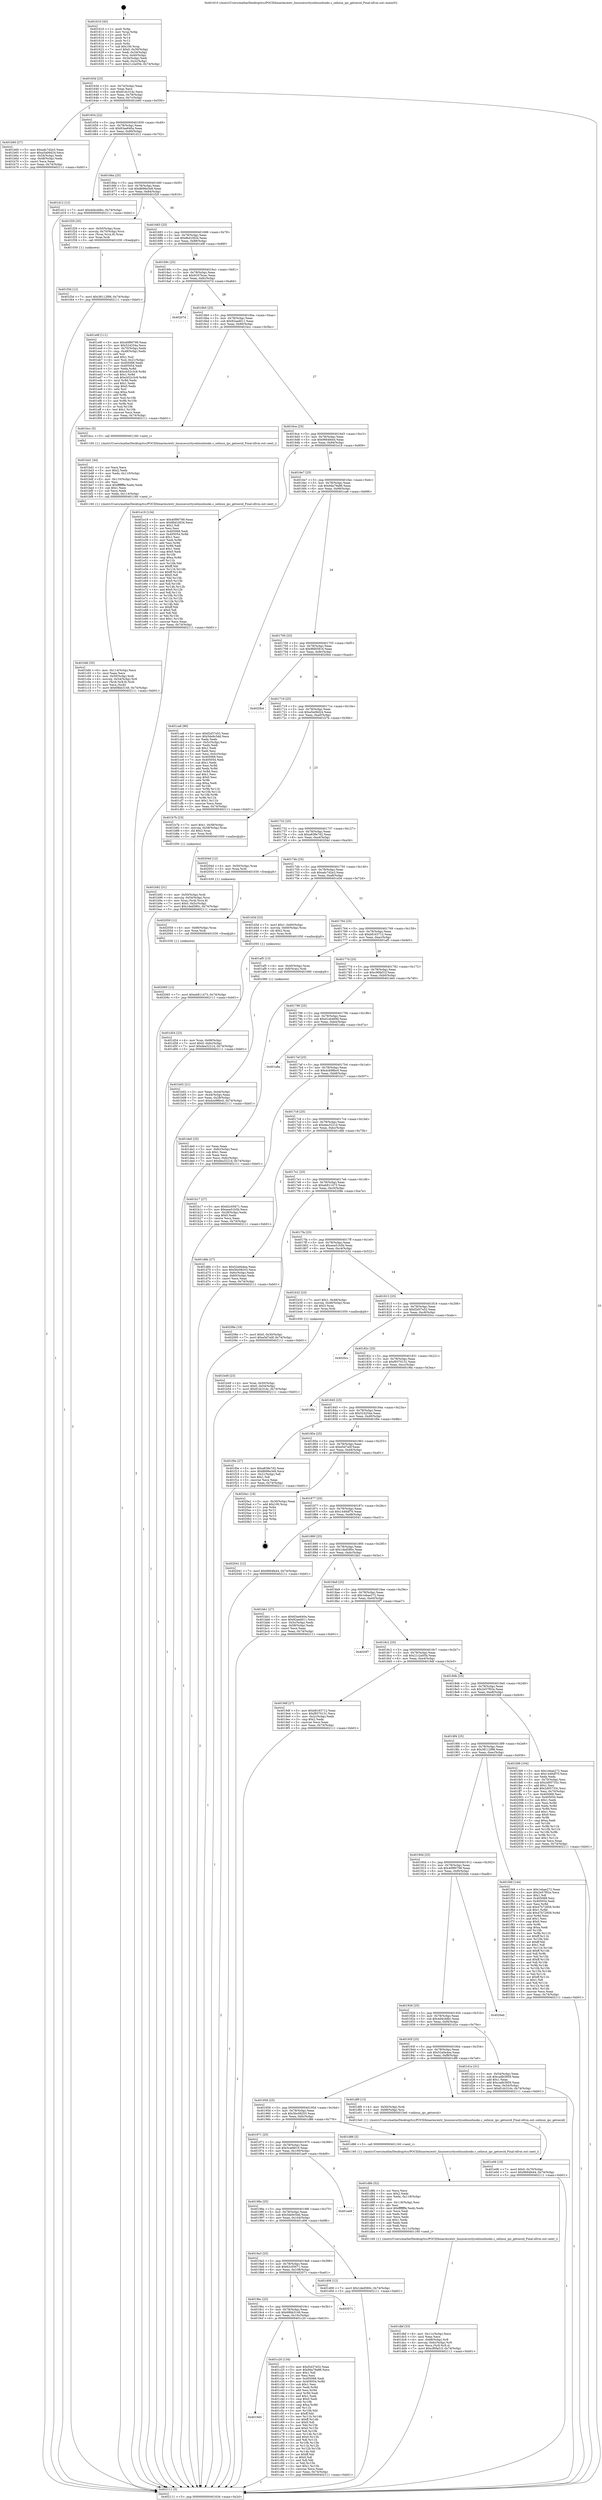 digraph "0x401610" {
  label = "0x401610 (/mnt/c/Users/mathe/Desktop/tcc/POCII/binaries/extr_linuxsecurityselinuxhooks.c_selinux_ipc_getsecid_Final-ollvm.out::main(0))"
  labelloc = "t"
  node[shape=record]

  Entry [label="",width=0.3,height=0.3,shape=circle,fillcolor=black,style=filled]
  "0x40163d" [label="{
     0x40163d [23]\l
     | [instrs]\l
     &nbsp;&nbsp;0x40163d \<+3\>: mov -0x74(%rbp),%eax\l
     &nbsp;&nbsp;0x401640 \<+2\>: mov %eax,%ecx\l
     &nbsp;&nbsp;0x401642 \<+6\>: sub $0x81dc31dc,%ecx\l
     &nbsp;&nbsp;0x401648 \<+3\>: mov %eax,-0x78(%rbp)\l
     &nbsp;&nbsp;0x40164b \<+3\>: mov %ecx,-0x7c(%rbp)\l
     &nbsp;&nbsp;0x40164e \<+6\>: je 0000000000401b60 \<main+0x550\>\l
  }"]
  "0x401b60" [label="{
     0x401b60 [27]\l
     | [instrs]\l
     &nbsp;&nbsp;0x401b60 \<+5\>: mov $0xadc7d2e3,%eax\l
     &nbsp;&nbsp;0x401b65 \<+5\>: mov $0xa5a06d24,%ecx\l
     &nbsp;&nbsp;0x401b6a \<+3\>: mov -0x54(%rbp),%edx\l
     &nbsp;&nbsp;0x401b6d \<+3\>: cmp -0x48(%rbp),%edx\l
     &nbsp;&nbsp;0x401b70 \<+3\>: cmovl %ecx,%eax\l
     &nbsp;&nbsp;0x401b73 \<+3\>: mov %eax,-0x74(%rbp)\l
     &nbsp;&nbsp;0x401b76 \<+5\>: jmp 0000000000402111 \<main+0xb01\>\l
  }"]
  "0x401654" [label="{
     0x401654 [22]\l
     | [instrs]\l
     &nbsp;&nbsp;0x401654 \<+5\>: jmp 0000000000401659 \<main+0x49\>\l
     &nbsp;&nbsp;0x401659 \<+3\>: mov -0x78(%rbp),%eax\l
     &nbsp;&nbsp;0x40165c \<+5\>: sub $0x83ae640a,%eax\l
     &nbsp;&nbsp;0x401661 \<+3\>: mov %eax,-0x80(%rbp)\l
     &nbsp;&nbsp;0x401664 \<+6\>: je 0000000000401d12 \<main+0x702\>\l
  }"]
  Exit [label="",width=0.3,height=0.3,shape=circle,fillcolor=black,style=filled,peripheries=2]
  "0x401d12" [label="{
     0x401d12 [12]\l
     | [instrs]\l
     &nbsp;&nbsp;0x401d12 \<+7\>: movl $0x4d4cddbc,-0x74(%rbp)\l
     &nbsp;&nbsp;0x401d19 \<+5\>: jmp 0000000000402111 \<main+0xb01\>\l
  }"]
  "0x40166a" [label="{
     0x40166a [25]\l
     | [instrs]\l
     &nbsp;&nbsp;0x40166a \<+5\>: jmp 000000000040166f \<main+0x5f\>\l
     &nbsp;&nbsp;0x40166f \<+3\>: mov -0x78(%rbp),%eax\l
     &nbsp;&nbsp;0x401672 \<+5\>: sub $0x8696e3e9,%eax\l
     &nbsp;&nbsp;0x401677 \<+6\>: mov %eax,-0x84(%rbp)\l
     &nbsp;&nbsp;0x40167d \<+6\>: je 0000000000401f29 \<main+0x919\>\l
  }"]
  "0x402065" [label="{
     0x402065 [12]\l
     | [instrs]\l
     &nbsp;&nbsp;0x402065 \<+7\>: movl $0xeb811473,-0x74(%rbp)\l
     &nbsp;&nbsp;0x40206c \<+5\>: jmp 0000000000402111 \<main+0xb01\>\l
  }"]
  "0x401f29" [label="{
     0x401f29 [20]\l
     | [instrs]\l
     &nbsp;&nbsp;0x401f29 \<+4\>: mov -0x50(%rbp),%rax\l
     &nbsp;&nbsp;0x401f2d \<+4\>: movslq -0x70(%rbp),%rcx\l
     &nbsp;&nbsp;0x401f31 \<+4\>: mov (%rax,%rcx,8),%rax\l
     &nbsp;&nbsp;0x401f35 \<+3\>: mov %rax,%rdi\l
     &nbsp;&nbsp;0x401f38 \<+5\>: call 0000000000401030 \<free@plt\>\l
     | [calls]\l
     &nbsp;&nbsp;0x401030 \{1\} (unknown)\l
  }"]
  "0x401683" [label="{
     0x401683 [25]\l
     | [instrs]\l
     &nbsp;&nbsp;0x401683 \<+5\>: jmp 0000000000401688 \<main+0x78\>\l
     &nbsp;&nbsp;0x401688 \<+3\>: mov -0x78(%rbp),%eax\l
     &nbsp;&nbsp;0x40168b \<+5\>: sub $0x8bd1fd34,%eax\l
     &nbsp;&nbsp;0x401690 \<+6\>: mov %eax,-0x88(%rbp)\l
     &nbsp;&nbsp;0x401696 \<+6\>: je 0000000000401e9f \<main+0x88f\>\l
  }"]
  "0x402059" [label="{
     0x402059 [12]\l
     | [instrs]\l
     &nbsp;&nbsp;0x402059 \<+4\>: mov -0x68(%rbp),%rax\l
     &nbsp;&nbsp;0x40205d \<+3\>: mov %rax,%rdi\l
     &nbsp;&nbsp;0x402060 \<+5\>: call 0000000000401030 \<free@plt\>\l
     | [calls]\l
     &nbsp;&nbsp;0x401030 \{1\} (unknown)\l
  }"]
  "0x401e9f" [label="{
     0x401e9f [111]\l
     | [instrs]\l
     &nbsp;&nbsp;0x401e9f \<+5\>: mov $0x40f90799,%eax\l
     &nbsp;&nbsp;0x401ea4 \<+5\>: mov $0x524254a,%ecx\l
     &nbsp;&nbsp;0x401ea9 \<+3\>: mov -0x70(%rbp),%edx\l
     &nbsp;&nbsp;0x401eac \<+3\>: cmp -0x48(%rbp),%edx\l
     &nbsp;&nbsp;0x401eaf \<+4\>: setl %sil\l
     &nbsp;&nbsp;0x401eb3 \<+4\>: and $0x1,%sil\l
     &nbsp;&nbsp;0x401eb7 \<+4\>: mov %sil,-0x21(%rbp)\l
     &nbsp;&nbsp;0x401ebb \<+7\>: mov 0x405068,%edx\l
     &nbsp;&nbsp;0x401ec2 \<+7\>: mov 0x405054,%edi\l
     &nbsp;&nbsp;0x401ec9 \<+3\>: mov %edx,%r8d\l
     &nbsp;&nbsp;0x401ecc \<+7\>: add $0xcb52c3c8,%r8d\l
     &nbsp;&nbsp;0x401ed3 \<+4\>: sub $0x1,%r8d\l
     &nbsp;&nbsp;0x401ed7 \<+7\>: sub $0xcb52c3c8,%r8d\l
     &nbsp;&nbsp;0x401ede \<+4\>: imul %r8d,%edx\l
     &nbsp;&nbsp;0x401ee2 \<+3\>: and $0x1,%edx\l
     &nbsp;&nbsp;0x401ee5 \<+3\>: cmp $0x0,%edx\l
     &nbsp;&nbsp;0x401ee8 \<+4\>: sete %sil\l
     &nbsp;&nbsp;0x401eec \<+3\>: cmp $0xa,%edi\l
     &nbsp;&nbsp;0x401eef \<+4\>: setl %r9b\l
     &nbsp;&nbsp;0x401ef3 \<+3\>: mov %sil,%r10b\l
     &nbsp;&nbsp;0x401ef6 \<+3\>: and %r9b,%r10b\l
     &nbsp;&nbsp;0x401ef9 \<+3\>: xor %r9b,%sil\l
     &nbsp;&nbsp;0x401efc \<+3\>: or %sil,%r10b\l
     &nbsp;&nbsp;0x401eff \<+4\>: test $0x1,%r10b\l
     &nbsp;&nbsp;0x401f03 \<+3\>: cmovne %ecx,%eax\l
     &nbsp;&nbsp;0x401f06 \<+3\>: mov %eax,-0x74(%rbp)\l
     &nbsp;&nbsp;0x401f09 \<+5\>: jmp 0000000000402111 \<main+0xb01\>\l
  }"]
  "0x40169c" [label="{
     0x40169c [25]\l
     | [instrs]\l
     &nbsp;&nbsp;0x40169c \<+5\>: jmp 00000000004016a1 \<main+0x91\>\l
     &nbsp;&nbsp;0x4016a1 \<+3\>: mov -0x78(%rbp),%eax\l
     &nbsp;&nbsp;0x4016a4 \<+5\>: sub $0x9167bcac,%eax\l
     &nbsp;&nbsp;0x4016a9 \<+6\>: mov %eax,-0x8c(%rbp)\l
     &nbsp;&nbsp;0x4016af \<+6\>: je 000000000040207d \<main+0xa6d\>\l
  }"]
  "0x401f3d" [label="{
     0x401f3d [12]\l
     | [instrs]\l
     &nbsp;&nbsp;0x401f3d \<+7\>: movl $0x38112f98,-0x74(%rbp)\l
     &nbsp;&nbsp;0x401f44 \<+5\>: jmp 0000000000402111 \<main+0xb01\>\l
  }"]
  "0x40207d" [label="{
     0x40207d\l
  }", style=dashed]
  "0x4016b5" [label="{
     0x4016b5 [25]\l
     | [instrs]\l
     &nbsp;&nbsp;0x4016b5 \<+5\>: jmp 00000000004016ba \<main+0xaa\>\l
     &nbsp;&nbsp;0x4016ba \<+3\>: mov -0x78(%rbp),%eax\l
     &nbsp;&nbsp;0x4016bd \<+5\>: sub $0x92aed011,%eax\l
     &nbsp;&nbsp;0x4016c2 \<+6\>: mov %eax,-0x90(%rbp)\l
     &nbsp;&nbsp;0x4016c8 \<+6\>: je 0000000000401bcc \<main+0x5bc\>\l
  }"]
  "0x401e06" [label="{
     0x401e06 [19]\l
     | [instrs]\l
     &nbsp;&nbsp;0x401e06 \<+7\>: movl $0x0,-0x70(%rbp)\l
     &nbsp;&nbsp;0x401e0d \<+7\>: movl $0x9664fe44,-0x74(%rbp)\l
     &nbsp;&nbsp;0x401e14 \<+5\>: jmp 0000000000402111 \<main+0xb01\>\l
  }"]
  "0x401bcc" [label="{
     0x401bcc [5]\l
     | [instrs]\l
     &nbsp;&nbsp;0x401bcc \<+5\>: call 0000000000401160 \<next_i\>\l
     | [calls]\l
     &nbsp;&nbsp;0x401160 \{1\} (/mnt/c/Users/mathe/Desktop/tcc/POCII/binaries/extr_linuxsecurityselinuxhooks.c_selinux_ipc_getsecid_Final-ollvm.out::next_i)\l
  }"]
  "0x4016ce" [label="{
     0x4016ce [25]\l
     | [instrs]\l
     &nbsp;&nbsp;0x4016ce \<+5\>: jmp 00000000004016d3 \<main+0xc3\>\l
     &nbsp;&nbsp;0x4016d3 \<+3\>: mov -0x78(%rbp),%eax\l
     &nbsp;&nbsp;0x4016d6 \<+5\>: sub $0x9664fe44,%eax\l
     &nbsp;&nbsp;0x4016db \<+6\>: mov %eax,-0x94(%rbp)\l
     &nbsp;&nbsp;0x4016e1 \<+6\>: je 0000000000401e19 \<main+0x809\>\l
  }"]
  "0x401dbf" [label="{
     0x401dbf [33]\l
     | [instrs]\l
     &nbsp;&nbsp;0x401dbf \<+6\>: mov -0x11c(%rbp),%ecx\l
     &nbsp;&nbsp;0x401dc5 \<+3\>: imul %eax,%ecx\l
     &nbsp;&nbsp;0x401dc8 \<+4\>: mov -0x68(%rbp),%r8\l
     &nbsp;&nbsp;0x401dcc \<+4\>: movslq -0x6c(%rbp),%r9\l
     &nbsp;&nbsp;0x401dd0 \<+4\>: mov %ecx,(%r8,%r9,4)\l
     &nbsp;&nbsp;0x401dd4 \<+7\>: movl $0xc90fa51f,-0x74(%rbp)\l
     &nbsp;&nbsp;0x401ddb \<+5\>: jmp 0000000000402111 \<main+0xb01\>\l
  }"]
  "0x401e19" [label="{
     0x401e19 [134]\l
     | [instrs]\l
     &nbsp;&nbsp;0x401e19 \<+5\>: mov $0x40f90799,%eax\l
     &nbsp;&nbsp;0x401e1e \<+5\>: mov $0x8bd1fd34,%ecx\l
     &nbsp;&nbsp;0x401e23 \<+2\>: mov $0x1,%dl\l
     &nbsp;&nbsp;0x401e25 \<+2\>: xor %esi,%esi\l
     &nbsp;&nbsp;0x401e27 \<+7\>: mov 0x405068,%edi\l
     &nbsp;&nbsp;0x401e2e \<+8\>: mov 0x405054,%r8d\l
     &nbsp;&nbsp;0x401e36 \<+3\>: sub $0x1,%esi\l
     &nbsp;&nbsp;0x401e39 \<+3\>: mov %edi,%r9d\l
     &nbsp;&nbsp;0x401e3c \<+3\>: add %esi,%r9d\l
     &nbsp;&nbsp;0x401e3f \<+4\>: imul %r9d,%edi\l
     &nbsp;&nbsp;0x401e43 \<+3\>: and $0x1,%edi\l
     &nbsp;&nbsp;0x401e46 \<+3\>: cmp $0x0,%edi\l
     &nbsp;&nbsp;0x401e49 \<+4\>: sete %r10b\l
     &nbsp;&nbsp;0x401e4d \<+4\>: cmp $0xa,%r8d\l
     &nbsp;&nbsp;0x401e51 \<+4\>: setl %r11b\l
     &nbsp;&nbsp;0x401e55 \<+3\>: mov %r10b,%bl\l
     &nbsp;&nbsp;0x401e58 \<+3\>: xor $0xff,%bl\l
     &nbsp;&nbsp;0x401e5b \<+3\>: mov %r11b,%r14b\l
     &nbsp;&nbsp;0x401e5e \<+4\>: xor $0xff,%r14b\l
     &nbsp;&nbsp;0x401e62 \<+3\>: xor $0x0,%dl\l
     &nbsp;&nbsp;0x401e65 \<+3\>: mov %bl,%r15b\l
     &nbsp;&nbsp;0x401e68 \<+4\>: and $0x0,%r15b\l
     &nbsp;&nbsp;0x401e6c \<+3\>: and %dl,%r10b\l
     &nbsp;&nbsp;0x401e6f \<+3\>: mov %r14b,%r12b\l
     &nbsp;&nbsp;0x401e72 \<+4\>: and $0x0,%r12b\l
     &nbsp;&nbsp;0x401e76 \<+3\>: and %dl,%r11b\l
     &nbsp;&nbsp;0x401e79 \<+3\>: or %r10b,%r15b\l
     &nbsp;&nbsp;0x401e7c \<+3\>: or %r11b,%r12b\l
     &nbsp;&nbsp;0x401e7f \<+3\>: xor %r12b,%r15b\l
     &nbsp;&nbsp;0x401e82 \<+3\>: or %r14b,%bl\l
     &nbsp;&nbsp;0x401e85 \<+3\>: xor $0xff,%bl\l
     &nbsp;&nbsp;0x401e88 \<+3\>: or $0x0,%dl\l
     &nbsp;&nbsp;0x401e8b \<+2\>: and %dl,%bl\l
     &nbsp;&nbsp;0x401e8d \<+3\>: or %bl,%r15b\l
     &nbsp;&nbsp;0x401e90 \<+4\>: test $0x1,%r15b\l
     &nbsp;&nbsp;0x401e94 \<+3\>: cmovne %ecx,%eax\l
     &nbsp;&nbsp;0x401e97 \<+3\>: mov %eax,-0x74(%rbp)\l
     &nbsp;&nbsp;0x401e9a \<+5\>: jmp 0000000000402111 \<main+0xb01\>\l
  }"]
  "0x4016e7" [label="{
     0x4016e7 [25]\l
     | [instrs]\l
     &nbsp;&nbsp;0x4016e7 \<+5\>: jmp 00000000004016ec \<main+0xdc\>\l
     &nbsp;&nbsp;0x4016ec \<+3\>: mov -0x78(%rbp),%eax\l
     &nbsp;&nbsp;0x4016ef \<+5\>: sub $0x9da79a86,%eax\l
     &nbsp;&nbsp;0x4016f4 \<+6\>: mov %eax,-0x98(%rbp)\l
     &nbsp;&nbsp;0x4016fa \<+6\>: je 0000000000401ca6 \<main+0x696\>\l
  }"]
  "0x401d8b" [label="{
     0x401d8b [52]\l
     | [instrs]\l
     &nbsp;&nbsp;0x401d8b \<+2\>: xor %ecx,%ecx\l
     &nbsp;&nbsp;0x401d8d \<+5\>: mov $0x2,%edx\l
     &nbsp;&nbsp;0x401d92 \<+6\>: mov %edx,-0x118(%rbp)\l
     &nbsp;&nbsp;0x401d98 \<+1\>: cltd\l
     &nbsp;&nbsp;0x401d99 \<+6\>: mov -0x118(%rbp),%esi\l
     &nbsp;&nbsp;0x401d9f \<+2\>: idiv %esi\l
     &nbsp;&nbsp;0x401da1 \<+6\>: imul $0xfffffffe,%edx,%edx\l
     &nbsp;&nbsp;0x401da7 \<+2\>: mov %ecx,%edi\l
     &nbsp;&nbsp;0x401da9 \<+2\>: sub %edx,%edi\l
     &nbsp;&nbsp;0x401dab \<+2\>: mov %ecx,%edx\l
     &nbsp;&nbsp;0x401dad \<+3\>: sub $0x1,%edx\l
     &nbsp;&nbsp;0x401db0 \<+2\>: add %edx,%edi\l
     &nbsp;&nbsp;0x401db2 \<+2\>: sub %edi,%ecx\l
     &nbsp;&nbsp;0x401db4 \<+6\>: mov %ecx,-0x11c(%rbp)\l
     &nbsp;&nbsp;0x401dba \<+5\>: call 0000000000401160 \<next_i\>\l
     | [calls]\l
     &nbsp;&nbsp;0x401160 \{1\} (/mnt/c/Users/mathe/Desktop/tcc/POCII/binaries/extr_linuxsecurityselinuxhooks.c_selinux_ipc_getsecid_Final-ollvm.out::next_i)\l
  }"]
  "0x401ca6" [label="{
     0x401ca6 [96]\l
     | [instrs]\l
     &nbsp;&nbsp;0x401ca6 \<+5\>: mov $0xf2d37e52,%eax\l
     &nbsp;&nbsp;0x401cab \<+5\>: mov $0x5de9c5dd,%ecx\l
     &nbsp;&nbsp;0x401cb0 \<+2\>: xor %edx,%edx\l
     &nbsp;&nbsp;0x401cb2 \<+3\>: mov -0x5c(%rbp),%esi\l
     &nbsp;&nbsp;0x401cb5 \<+2\>: mov %edx,%edi\l
     &nbsp;&nbsp;0x401cb7 \<+3\>: sub $0x1,%edi\l
     &nbsp;&nbsp;0x401cba \<+2\>: sub %edi,%esi\l
     &nbsp;&nbsp;0x401cbc \<+3\>: mov %esi,-0x5c(%rbp)\l
     &nbsp;&nbsp;0x401cbf \<+7\>: mov 0x405068,%esi\l
     &nbsp;&nbsp;0x401cc6 \<+7\>: mov 0x405054,%edi\l
     &nbsp;&nbsp;0x401ccd \<+3\>: sub $0x1,%edx\l
     &nbsp;&nbsp;0x401cd0 \<+3\>: mov %esi,%r8d\l
     &nbsp;&nbsp;0x401cd3 \<+3\>: add %edx,%r8d\l
     &nbsp;&nbsp;0x401cd6 \<+4\>: imul %r8d,%esi\l
     &nbsp;&nbsp;0x401cda \<+3\>: and $0x1,%esi\l
     &nbsp;&nbsp;0x401cdd \<+3\>: cmp $0x0,%esi\l
     &nbsp;&nbsp;0x401ce0 \<+4\>: sete %r9b\l
     &nbsp;&nbsp;0x401ce4 \<+3\>: cmp $0xa,%edi\l
     &nbsp;&nbsp;0x401ce7 \<+4\>: setl %r10b\l
     &nbsp;&nbsp;0x401ceb \<+3\>: mov %r9b,%r11b\l
     &nbsp;&nbsp;0x401cee \<+3\>: and %r10b,%r11b\l
     &nbsp;&nbsp;0x401cf1 \<+3\>: xor %r10b,%r9b\l
     &nbsp;&nbsp;0x401cf4 \<+3\>: or %r9b,%r11b\l
     &nbsp;&nbsp;0x401cf7 \<+4\>: test $0x1,%r11b\l
     &nbsp;&nbsp;0x401cfb \<+3\>: cmovne %ecx,%eax\l
     &nbsp;&nbsp;0x401cfe \<+3\>: mov %eax,-0x74(%rbp)\l
     &nbsp;&nbsp;0x401d01 \<+5\>: jmp 0000000000402111 \<main+0xb01\>\l
  }"]
  "0x401700" [label="{
     0x401700 [25]\l
     | [instrs]\l
     &nbsp;&nbsp;0x401700 \<+5\>: jmp 0000000000401705 \<main+0xf5\>\l
     &nbsp;&nbsp;0x401705 \<+3\>: mov -0x78(%rbp),%eax\l
     &nbsp;&nbsp;0x401708 \<+5\>: sub $0x9fd05816,%eax\l
     &nbsp;&nbsp;0x40170d \<+6\>: mov %eax,-0x9c(%rbp)\l
     &nbsp;&nbsp;0x401713 \<+6\>: je 00000000004020b4 \<main+0xaa4\>\l
  }"]
  "0x401d54" [label="{
     0x401d54 [23]\l
     | [instrs]\l
     &nbsp;&nbsp;0x401d54 \<+4\>: mov %rax,-0x68(%rbp)\l
     &nbsp;&nbsp;0x401d58 \<+7\>: movl $0x0,-0x6c(%rbp)\l
     &nbsp;&nbsp;0x401d5f \<+7\>: movl $0xdea3221d,-0x74(%rbp)\l
     &nbsp;&nbsp;0x401d66 \<+5\>: jmp 0000000000402111 \<main+0xb01\>\l
  }"]
  "0x4020b4" [label="{
     0x4020b4\l
  }", style=dashed]
  "0x401719" [label="{
     0x401719 [25]\l
     | [instrs]\l
     &nbsp;&nbsp;0x401719 \<+5\>: jmp 000000000040171e \<main+0x10e\>\l
     &nbsp;&nbsp;0x40171e \<+3\>: mov -0x78(%rbp),%eax\l
     &nbsp;&nbsp;0x401721 \<+5\>: sub $0xa5a06d24,%eax\l
     &nbsp;&nbsp;0x401726 \<+6\>: mov %eax,-0xa0(%rbp)\l
     &nbsp;&nbsp;0x40172c \<+6\>: je 0000000000401b7b \<main+0x56b\>\l
  }"]
  "0x4019d5" [label="{
     0x4019d5\l
  }", style=dashed]
  "0x401b7b" [label="{
     0x401b7b [23]\l
     | [instrs]\l
     &nbsp;&nbsp;0x401b7b \<+7\>: movl $0x1,-0x58(%rbp)\l
     &nbsp;&nbsp;0x401b82 \<+4\>: movslq -0x58(%rbp),%rax\l
     &nbsp;&nbsp;0x401b86 \<+4\>: shl $0x2,%rax\l
     &nbsp;&nbsp;0x401b8a \<+3\>: mov %rax,%rdi\l
     &nbsp;&nbsp;0x401b8d \<+5\>: call 0000000000401050 \<malloc@plt\>\l
     | [calls]\l
     &nbsp;&nbsp;0x401050 \{1\} (unknown)\l
  }"]
  "0x401732" [label="{
     0x401732 [25]\l
     | [instrs]\l
     &nbsp;&nbsp;0x401732 \<+5\>: jmp 0000000000401737 \<main+0x127\>\l
     &nbsp;&nbsp;0x401737 \<+3\>: mov -0x78(%rbp),%eax\l
     &nbsp;&nbsp;0x40173a \<+5\>: sub $0xa838e7d2,%eax\l
     &nbsp;&nbsp;0x40173f \<+6\>: mov %eax,-0xa4(%rbp)\l
     &nbsp;&nbsp;0x401745 \<+6\>: je 000000000040204d \<main+0xa3d\>\l
  }"]
  "0x401c20" [label="{
     0x401c20 [134]\l
     | [instrs]\l
     &nbsp;&nbsp;0x401c20 \<+5\>: mov $0xf2d37e52,%eax\l
     &nbsp;&nbsp;0x401c25 \<+5\>: mov $0x9da79a86,%ecx\l
     &nbsp;&nbsp;0x401c2a \<+2\>: mov $0x1,%dl\l
     &nbsp;&nbsp;0x401c2c \<+2\>: xor %esi,%esi\l
     &nbsp;&nbsp;0x401c2e \<+7\>: mov 0x405068,%edi\l
     &nbsp;&nbsp;0x401c35 \<+8\>: mov 0x405054,%r8d\l
     &nbsp;&nbsp;0x401c3d \<+3\>: sub $0x1,%esi\l
     &nbsp;&nbsp;0x401c40 \<+3\>: mov %edi,%r9d\l
     &nbsp;&nbsp;0x401c43 \<+3\>: add %esi,%r9d\l
     &nbsp;&nbsp;0x401c46 \<+4\>: imul %r9d,%edi\l
     &nbsp;&nbsp;0x401c4a \<+3\>: and $0x1,%edi\l
     &nbsp;&nbsp;0x401c4d \<+3\>: cmp $0x0,%edi\l
     &nbsp;&nbsp;0x401c50 \<+4\>: sete %r10b\l
     &nbsp;&nbsp;0x401c54 \<+4\>: cmp $0xa,%r8d\l
     &nbsp;&nbsp;0x401c58 \<+4\>: setl %r11b\l
     &nbsp;&nbsp;0x401c5c \<+3\>: mov %r10b,%bl\l
     &nbsp;&nbsp;0x401c5f \<+3\>: xor $0xff,%bl\l
     &nbsp;&nbsp;0x401c62 \<+3\>: mov %r11b,%r14b\l
     &nbsp;&nbsp;0x401c65 \<+4\>: xor $0xff,%r14b\l
     &nbsp;&nbsp;0x401c69 \<+3\>: xor $0x0,%dl\l
     &nbsp;&nbsp;0x401c6c \<+3\>: mov %bl,%r15b\l
     &nbsp;&nbsp;0x401c6f \<+4\>: and $0x0,%r15b\l
     &nbsp;&nbsp;0x401c73 \<+3\>: and %dl,%r10b\l
     &nbsp;&nbsp;0x401c76 \<+3\>: mov %r14b,%r12b\l
     &nbsp;&nbsp;0x401c79 \<+4\>: and $0x0,%r12b\l
     &nbsp;&nbsp;0x401c7d \<+3\>: and %dl,%r11b\l
     &nbsp;&nbsp;0x401c80 \<+3\>: or %r10b,%r15b\l
     &nbsp;&nbsp;0x401c83 \<+3\>: or %r11b,%r12b\l
     &nbsp;&nbsp;0x401c86 \<+3\>: xor %r12b,%r15b\l
     &nbsp;&nbsp;0x401c89 \<+3\>: or %r14b,%bl\l
     &nbsp;&nbsp;0x401c8c \<+3\>: xor $0xff,%bl\l
     &nbsp;&nbsp;0x401c8f \<+3\>: or $0x0,%dl\l
     &nbsp;&nbsp;0x401c92 \<+2\>: and %dl,%bl\l
     &nbsp;&nbsp;0x401c94 \<+3\>: or %bl,%r15b\l
     &nbsp;&nbsp;0x401c97 \<+4\>: test $0x1,%r15b\l
     &nbsp;&nbsp;0x401c9b \<+3\>: cmovne %ecx,%eax\l
     &nbsp;&nbsp;0x401c9e \<+3\>: mov %eax,-0x74(%rbp)\l
     &nbsp;&nbsp;0x401ca1 \<+5\>: jmp 0000000000402111 \<main+0xb01\>\l
  }"]
  "0x40204d" [label="{
     0x40204d [12]\l
     | [instrs]\l
     &nbsp;&nbsp;0x40204d \<+4\>: mov -0x50(%rbp),%rax\l
     &nbsp;&nbsp;0x402051 \<+3\>: mov %rax,%rdi\l
     &nbsp;&nbsp;0x402054 \<+5\>: call 0000000000401030 \<free@plt\>\l
     | [calls]\l
     &nbsp;&nbsp;0x401030 \{1\} (unknown)\l
  }"]
  "0x40174b" [label="{
     0x40174b [25]\l
     | [instrs]\l
     &nbsp;&nbsp;0x40174b \<+5\>: jmp 0000000000401750 \<main+0x140\>\l
     &nbsp;&nbsp;0x401750 \<+3\>: mov -0x78(%rbp),%eax\l
     &nbsp;&nbsp;0x401753 \<+5\>: sub $0xadc7d2e3,%eax\l
     &nbsp;&nbsp;0x401758 \<+6\>: mov %eax,-0xa8(%rbp)\l
     &nbsp;&nbsp;0x40175e \<+6\>: je 0000000000401d3d \<main+0x72d\>\l
  }"]
  "0x4019bc" [label="{
     0x4019bc [25]\l
     | [instrs]\l
     &nbsp;&nbsp;0x4019bc \<+5\>: jmp 00000000004019c1 \<main+0x3b1\>\l
     &nbsp;&nbsp;0x4019c1 \<+3\>: mov -0x78(%rbp),%eax\l
     &nbsp;&nbsp;0x4019c4 \<+5\>: sub $0x69bb3149,%eax\l
     &nbsp;&nbsp;0x4019c9 \<+6\>: mov %eax,-0x10c(%rbp)\l
     &nbsp;&nbsp;0x4019cf \<+6\>: je 0000000000401c20 \<main+0x610\>\l
  }"]
  "0x401d3d" [label="{
     0x401d3d [23]\l
     | [instrs]\l
     &nbsp;&nbsp;0x401d3d \<+7\>: movl $0x1,-0x60(%rbp)\l
     &nbsp;&nbsp;0x401d44 \<+4\>: movslq -0x60(%rbp),%rax\l
     &nbsp;&nbsp;0x401d48 \<+4\>: shl $0x2,%rax\l
     &nbsp;&nbsp;0x401d4c \<+3\>: mov %rax,%rdi\l
     &nbsp;&nbsp;0x401d4f \<+5\>: call 0000000000401050 \<malloc@plt\>\l
     | [calls]\l
     &nbsp;&nbsp;0x401050 \{1\} (unknown)\l
  }"]
  "0x401764" [label="{
     0x401764 [25]\l
     | [instrs]\l
     &nbsp;&nbsp;0x401764 \<+5\>: jmp 0000000000401769 \<main+0x159\>\l
     &nbsp;&nbsp;0x401769 \<+3\>: mov -0x78(%rbp),%eax\l
     &nbsp;&nbsp;0x40176c \<+5\>: sub $0xb8163712,%eax\l
     &nbsp;&nbsp;0x401771 \<+6\>: mov %eax,-0xac(%rbp)\l
     &nbsp;&nbsp;0x401777 \<+6\>: je 0000000000401af5 \<main+0x4e5\>\l
  }"]
  "0x402071" [label="{
     0x402071\l
  }", style=dashed]
  "0x401af5" [label="{
     0x401af5 [13]\l
     | [instrs]\l
     &nbsp;&nbsp;0x401af5 \<+4\>: mov -0x40(%rbp),%rax\l
     &nbsp;&nbsp;0x401af9 \<+4\>: mov 0x8(%rax),%rdi\l
     &nbsp;&nbsp;0x401afd \<+5\>: call 0000000000401060 \<atoi@plt\>\l
     | [calls]\l
     &nbsp;&nbsp;0x401060 \{1\} (unknown)\l
  }"]
  "0x40177d" [label="{
     0x40177d [25]\l
     | [instrs]\l
     &nbsp;&nbsp;0x40177d \<+5\>: jmp 0000000000401782 \<main+0x172\>\l
     &nbsp;&nbsp;0x401782 \<+3\>: mov -0x78(%rbp),%eax\l
     &nbsp;&nbsp;0x401785 \<+5\>: sub $0xc90fa51f,%eax\l
     &nbsp;&nbsp;0x40178a \<+6\>: mov %eax,-0xb0(%rbp)\l
     &nbsp;&nbsp;0x401790 \<+6\>: je 0000000000401de0 \<main+0x7d0\>\l
  }"]
  "0x4019a3" [label="{
     0x4019a3 [25]\l
     | [instrs]\l
     &nbsp;&nbsp;0x4019a3 \<+5\>: jmp 00000000004019a8 \<main+0x398\>\l
     &nbsp;&nbsp;0x4019a8 \<+3\>: mov -0x78(%rbp),%eax\l
     &nbsp;&nbsp;0x4019ab \<+5\>: sub $0x62c05671,%eax\l
     &nbsp;&nbsp;0x4019b0 \<+6\>: mov %eax,-0x108(%rbp)\l
     &nbsp;&nbsp;0x4019b6 \<+6\>: je 0000000000402071 \<main+0xa61\>\l
  }"]
  "0x401de0" [label="{
     0x401de0 [25]\l
     | [instrs]\l
     &nbsp;&nbsp;0x401de0 \<+2\>: xor %eax,%eax\l
     &nbsp;&nbsp;0x401de2 \<+3\>: mov -0x6c(%rbp),%ecx\l
     &nbsp;&nbsp;0x401de5 \<+3\>: sub $0x1,%eax\l
     &nbsp;&nbsp;0x401de8 \<+2\>: sub %eax,%ecx\l
     &nbsp;&nbsp;0x401dea \<+3\>: mov %ecx,-0x6c(%rbp)\l
     &nbsp;&nbsp;0x401ded \<+7\>: movl $0xdea3221d,-0x74(%rbp)\l
     &nbsp;&nbsp;0x401df4 \<+5\>: jmp 0000000000402111 \<main+0xb01\>\l
  }"]
  "0x401796" [label="{
     0x401796 [25]\l
     | [instrs]\l
     &nbsp;&nbsp;0x401796 \<+5\>: jmp 000000000040179b \<main+0x18b\>\l
     &nbsp;&nbsp;0x40179b \<+3\>: mov -0x78(%rbp),%eax\l
     &nbsp;&nbsp;0x40179e \<+5\>: sub $0xd1eb469d,%eax\l
     &nbsp;&nbsp;0x4017a3 \<+6\>: mov %eax,-0xb4(%rbp)\l
     &nbsp;&nbsp;0x4017a9 \<+6\>: je 0000000000401a8a \<main+0x47a\>\l
  }"]
  "0x401d06" [label="{
     0x401d06 [12]\l
     | [instrs]\l
     &nbsp;&nbsp;0x401d06 \<+7\>: movl $0x1ded580c,-0x74(%rbp)\l
     &nbsp;&nbsp;0x401d0d \<+5\>: jmp 0000000000402111 \<main+0xb01\>\l
  }"]
  "0x401a8a" [label="{
     0x401a8a\l
  }", style=dashed]
  "0x4017af" [label="{
     0x4017af [25]\l
     | [instrs]\l
     &nbsp;&nbsp;0x4017af \<+5\>: jmp 00000000004017b4 \<main+0x1a4\>\l
     &nbsp;&nbsp;0x4017b4 \<+3\>: mov -0x78(%rbp),%eax\l
     &nbsp;&nbsp;0x4017b7 \<+5\>: sub $0xdcb98bc0,%eax\l
     &nbsp;&nbsp;0x4017bc \<+6\>: mov %eax,-0xb8(%rbp)\l
     &nbsp;&nbsp;0x4017c2 \<+6\>: je 0000000000401b17 \<main+0x507\>\l
  }"]
  "0x40198a" [label="{
     0x40198a [25]\l
     | [instrs]\l
     &nbsp;&nbsp;0x40198a \<+5\>: jmp 000000000040198f \<main+0x37f\>\l
     &nbsp;&nbsp;0x40198f \<+3\>: mov -0x78(%rbp),%eax\l
     &nbsp;&nbsp;0x401992 \<+5\>: sub $0x5de9c5dd,%eax\l
     &nbsp;&nbsp;0x401997 \<+6\>: mov %eax,-0x104(%rbp)\l
     &nbsp;&nbsp;0x40199d \<+6\>: je 0000000000401d06 \<main+0x6f6\>\l
  }"]
  "0x401b17" [label="{
     0x401b17 [27]\l
     | [instrs]\l
     &nbsp;&nbsp;0x401b17 \<+5\>: mov $0x62c05671,%eax\l
     &nbsp;&nbsp;0x401b1c \<+5\>: mov $0xeea51b5b,%ecx\l
     &nbsp;&nbsp;0x401b21 \<+3\>: mov -0x28(%rbp),%edx\l
     &nbsp;&nbsp;0x401b24 \<+3\>: cmp $0x0,%edx\l
     &nbsp;&nbsp;0x401b27 \<+3\>: cmove %ecx,%eax\l
     &nbsp;&nbsp;0x401b2a \<+3\>: mov %eax,-0x74(%rbp)\l
     &nbsp;&nbsp;0x401b2d \<+5\>: jmp 0000000000402111 \<main+0xb01\>\l
  }"]
  "0x4017c8" [label="{
     0x4017c8 [25]\l
     | [instrs]\l
     &nbsp;&nbsp;0x4017c8 \<+5\>: jmp 00000000004017cd \<main+0x1bd\>\l
     &nbsp;&nbsp;0x4017cd \<+3\>: mov -0x78(%rbp),%eax\l
     &nbsp;&nbsp;0x4017d0 \<+5\>: sub $0xdea3221d,%eax\l
     &nbsp;&nbsp;0x4017d5 \<+6\>: mov %eax,-0xbc(%rbp)\l
     &nbsp;&nbsp;0x4017db \<+6\>: je 0000000000401d6b \<main+0x75b\>\l
  }"]
  "0x401ae9" [label="{
     0x401ae9\l
  }", style=dashed]
  "0x401d6b" [label="{
     0x401d6b [27]\l
     | [instrs]\l
     &nbsp;&nbsp;0x401d6b \<+5\>: mov $0x52a0e4ea,%eax\l
     &nbsp;&nbsp;0x401d70 \<+5\>: mov $0x5bc08203,%ecx\l
     &nbsp;&nbsp;0x401d75 \<+3\>: mov -0x6c(%rbp),%edx\l
     &nbsp;&nbsp;0x401d78 \<+3\>: cmp -0x60(%rbp),%edx\l
     &nbsp;&nbsp;0x401d7b \<+3\>: cmovl %ecx,%eax\l
     &nbsp;&nbsp;0x401d7e \<+3\>: mov %eax,-0x74(%rbp)\l
     &nbsp;&nbsp;0x401d81 \<+5\>: jmp 0000000000402111 \<main+0xb01\>\l
  }"]
  "0x4017e1" [label="{
     0x4017e1 [25]\l
     | [instrs]\l
     &nbsp;&nbsp;0x4017e1 \<+5\>: jmp 00000000004017e6 \<main+0x1d6\>\l
     &nbsp;&nbsp;0x4017e6 \<+3\>: mov -0x78(%rbp),%eax\l
     &nbsp;&nbsp;0x4017e9 \<+5\>: sub $0xeb811473,%eax\l
     &nbsp;&nbsp;0x4017ee \<+6\>: mov %eax,-0xc0(%rbp)\l
     &nbsp;&nbsp;0x4017f4 \<+6\>: je 000000000040208e \<main+0xa7e\>\l
  }"]
  "0x401971" [label="{
     0x401971 [25]\l
     | [instrs]\l
     &nbsp;&nbsp;0x401971 \<+5\>: jmp 0000000000401976 \<main+0x366\>\l
     &nbsp;&nbsp;0x401976 \<+3\>: mov -0x78(%rbp),%eax\l
     &nbsp;&nbsp;0x401979 \<+5\>: sub $0x5cafd619,%eax\l
     &nbsp;&nbsp;0x40197e \<+6\>: mov %eax,-0x100(%rbp)\l
     &nbsp;&nbsp;0x401984 \<+6\>: je 0000000000401ae9 \<main+0x4d9\>\l
  }"]
  "0x40208e" [label="{
     0x40208e [19]\l
     | [instrs]\l
     &nbsp;&nbsp;0x40208e \<+7\>: movl $0x0,-0x30(%rbp)\l
     &nbsp;&nbsp;0x402095 \<+7\>: movl $0xe5d7a0f,-0x74(%rbp)\l
     &nbsp;&nbsp;0x40209c \<+5\>: jmp 0000000000402111 \<main+0xb01\>\l
  }"]
  "0x4017fa" [label="{
     0x4017fa [25]\l
     | [instrs]\l
     &nbsp;&nbsp;0x4017fa \<+5\>: jmp 00000000004017ff \<main+0x1ef\>\l
     &nbsp;&nbsp;0x4017ff \<+3\>: mov -0x78(%rbp),%eax\l
     &nbsp;&nbsp;0x401802 \<+5\>: sub $0xeea51b5b,%eax\l
     &nbsp;&nbsp;0x401807 \<+6\>: mov %eax,-0xc4(%rbp)\l
     &nbsp;&nbsp;0x40180d \<+6\>: je 0000000000401b32 \<main+0x522\>\l
  }"]
  "0x401d86" [label="{
     0x401d86 [5]\l
     | [instrs]\l
     &nbsp;&nbsp;0x401d86 \<+5\>: call 0000000000401160 \<next_i\>\l
     | [calls]\l
     &nbsp;&nbsp;0x401160 \{1\} (/mnt/c/Users/mathe/Desktop/tcc/POCII/binaries/extr_linuxsecurityselinuxhooks.c_selinux_ipc_getsecid_Final-ollvm.out::next_i)\l
  }"]
  "0x401b32" [label="{
     0x401b32 [23]\l
     | [instrs]\l
     &nbsp;&nbsp;0x401b32 \<+7\>: movl $0x1,-0x48(%rbp)\l
     &nbsp;&nbsp;0x401b39 \<+4\>: movslq -0x48(%rbp),%rax\l
     &nbsp;&nbsp;0x401b3d \<+4\>: shl $0x3,%rax\l
     &nbsp;&nbsp;0x401b41 \<+3\>: mov %rax,%rdi\l
     &nbsp;&nbsp;0x401b44 \<+5\>: call 0000000000401050 \<malloc@plt\>\l
     | [calls]\l
     &nbsp;&nbsp;0x401050 \{1\} (unknown)\l
  }"]
  "0x401813" [label="{
     0x401813 [25]\l
     | [instrs]\l
     &nbsp;&nbsp;0x401813 \<+5\>: jmp 0000000000401818 \<main+0x208\>\l
     &nbsp;&nbsp;0x401818 \<+3\>: mov -0x78(%rbp),%eax\l
     &nbsp;&nbsp;0x40181b \<+5\>: sub $0xf2d37e52,%eax\l
     &nbsp;&nbsp;0x401820 \<+6\>: mov %eax,-0xc8(%rbp)\l
     &nbsp;&nbsp;0x401826 \<+6\>: je 00000000004020cc \<main+0xabc\>\l
  }"]
  "0x401958" [label="{
     0x401958 [25]\l
     | [instrs]\l
     &nbsp;&nbsp;0x401958 \<+5\>: jmp 000000000040195d \<main+0x34d\>\l
     &nbsp;&nbsp;0x40195d \<+3\>: mov -0x78(%rbp),%eax\l
     &nbsp;&nbsp;0x401960 \<+5\>: sub $0x5bc08203,%eax\l
     &nbsp;&nbsp;0x401965 \<+6\>: mov %eax,-0xfc(%rbp)\l
     &nbsp;&nbsp;0x40196b \<+6\>: je 0000000000401d86 \<main+0x776\>\l
  }"]
  "0x4020cc" [label="{
     0x4020cc\l
  }", style=dashed]
  "0x40182c" [label="{
     0x40182c [25]\l
     | [instrs]\l
     &nbsp;&nbsp;0x40182c \<+5\>: jmp 0000000000401831 \<main+0x221\>\l
     &nbsp;&nbsp;0x401831 \<+3\>: mov -0x78(%rbp),%eax\l
     &nbsp;&nbsp;0x401834 \<+5\>: sub $0xf9370131,%eax\l
     &nbsp;&nbsp;0x401839 \<+6\>: mov %eax,-0xcc(%rbp)\l
     &nbsp;&nbsp;0x40183f \<+6\>: je 00000000004019fa \<main+0x3ea\>\l
  }"]
  "0x401df9" [label="{
     0x401df9 [13]\l
     | [instrs]\l
     &nbsp;&nbsp;0x401df9 \<+4\>: mov -0x50(%rbp),%rdi\l
     &nbsp;&nbsp;0x401dfd \<+4\>: mov -0x68(%rbp),%rsi\l
     &nbsp;&nbsp;0x401e01 \<+5\>: call 00000000004015e0 \<selinux_ipc_getsecid\>\l
     | [calls]\l
     &nbsp;&nbsp;0x4015e0 \{1\} (/mnt/c/Users/mathe/Desktop/tcc/POCII/binaries/extr_linuxsecurityselinuxhooks.c_selinux_ipc_getsecid_Final-ollvm.out::selinux_ipc_getsecid)\l
  }"]
  "0x4019fa" [label="{
     0x4019fa\l
  }", style=dashed]
  "0x401845" [label="{
     0x401845 [25]\l
     | [instrs]\l
     &nbsp;&nbsp;0x401845 \<+5\>: jmp 000000000040184a \<main+0x23a\>\l
     &nbsp;&nbsp;0x40184a \<+3\>: mov -0x78(%rbp),%eax\l
     &nbsp;&nbsp;0x40184d \<+5\>: sub $0x524254a,%eax\l
     &nbsp;&nbsp;0x401852 \<+6\>: mov %eax,-0xd0(%rbp)\l
     &nbsp;&nbsp;0x401858 \<+6\>: je 0000000000401f0e \<main+0x8fe\>\l
  }"]
  "0x40193f" [label="{
     0x40193f [25]\l
     | [instrs]\l
     &nbsp;&nbsp;0x40193f \<+5\>: jmp 0000000000401944 \<main+0x334\>\l
     &nbsp;&nbsp;0x401944 \<+3\>: mov -0x78(%rbp),%eax\l
     &nbsp;&nbsp;0x401947 \<+5\>: sub $0x52a0e4ea,%eax\l
     &nbsp;&nbsp;0x40194c \<+6\>: mov %eax,-0xf8(%rbp)\l
     &nbsp;&nbsp;0x401952 \<+6\>: je 0000000000401df9 \<main+0x7e9\>\l
  }"]
  "0x401f0e" [label="{
     0x401f0e [27]\l
     | [instrs]\l
     &nbsp;&nbsp;0x401f0e \<+5\>: mov $0xa838e7d2,%eax\l
     &nbsp;&nbsp;0x401f13 \<+5\>: mov $0x8696e3e9,%ecx\l
     &nbsp;&nbsp;0x401f18 \<+3\>: mov -0x21(%rbp),%dl\l
     &nbsp;&nbsp;0x401f1b \<+3\>: test $0x1,%dl\l
     &nbsp;&nbsp;0x401f1e \<+3\>: cmovne %ecx,%eax\l
     &nbsp;&nbsp;0x401f21 \<+3\>: mov %eax,-0x74(%rbp)\l
     &nbsp;&nbsp;0x401f24 \<+5\>: jmp 0000000000402111 \<main+0xb01\>\l
  }"]
  "0x40185e" [label="{
     0x40185e [25]\l
     | [instrs]\l
     &nbsp;&nbsp;0x40185e \<+5\>: jmp 0000000000401863 \<main+0x253\>\l
     &nbsp;&nbsp;0x401863 \<+3\>: mov -0x78(%rbp),%eax\l
     &nbsp;&nbsp;0x401866 \<+5\>: sub $0xe5d7a0f,%eax\l
     &nbsp;&nbsp;0x40186b \<+6\>: mov %eax,-0xd4(%rbp)\l
     &nbsp;&nbsp;0x401871 \<+6\>: je 00000000004020a1 \<main+0xa91\>\l
  }"]
  "0x401d1e" [label="{
     0x401d1e [31]\l
     | [instrs]\l
     &nbsp;&nbsp;0x401d1e \<+3\>: mov -0x54(%rbp),%eax\l
     &nbsp;&nbsp;0x401d21 \<+5\>: sub $0xcadb3959,%eax\l
     &nbsp;&nbsp;0x401d26 \<+3\>: add $0x1,%eax\l
     &nbsp;&nbsp;0x401d29 \<+5\>: add $0xcadb3959,%eax\l
     &nbsp;&nbsp;0x401d2e \<+3\>: mov %eax,-0x54(%rbp)\l
     &nbsp;&nbsp;0x401d31 \<+7\>: movl $0x81dc31dc,-0x74(%rbp)\l
     &nbsp;&nbsp;0x401d38 \<+5\>: jmp 0000000000402111 \<main+0xb01\>\l
  }"]
  "0x4020a1" [label="{
     0x4020a1 [19]\l
     | [instrs]\l
     &nbsp;&nbsp;0x4020a1 \<+3\>: mov -0x30(%rbp),%eax\l
     &nbsp;&nbsp;0x4020a4 \<+7\>: add $0x100,%rsp\l
     &nbsp;&nbsp;0x4020ab \<+1\>: pop %rbx\l
     &nbsp;&nbsp;0x4020ac \<+2\>: pop %r12\l
     &nbsp;&nbsp;0x4020ae \<+2\>: pop %r14\l
     &nbsp;&nbsp;0x4020b0 \<+2\>: pop %r15\l
     &nbsp;&nbsp;0x4020b2 \<+1\>: pop %rbp\l
     &nbsp;&nbsp;0x4020b3 \<+1\>: ret\l
  }"]
  "0x401877" [label="{
     0x401877 [25]\l
     | [instrs]\l
     &nbsp;&nbsp;0x401877 \<+5\>: jmp 000000000040187c \<main+0x26c\>\l
     &nbsp;&nbsp;0x40187c \<+3\>: mov -0x78(%rbp),%eax\l
     &nbsp;&nbsp;0x40187f \<+5\>: sub $0x1446df70,%eax\l
     &nbsp;&nbsp;0x401884 \<+6\>: mov %eax,-0xd8(%rbp)\l
     &nbsp;&nbsp;0x40188a \<+6\>: je 0000000000402041 \<main+0xa31\>\l
  }"]
  "0x401926" [label="{
     0x401926 [25]\l
     | [instrs]\l
     &nbsp;&nbsp;0x401926 \<+5\>: jmp 000000000040192b \<main+0x31b\>\l
     &nbsp;&nbsp;0x40192b \<+3\>: mov -0x78(%rbp),%eax\l
     &nbsp;&nbsp;0x40192e \<+5\>: sub $0x4d4cddbc,%eax\l
     &nbsp;&nbsp;0x401933 \<+6\>: mov %eax,-0xf4(%rbp)\l
     &nbsp;&nbsp;0x401939 \<+6\>: je 0000000000401d1e \<main+0x70e\>\l
  }"]
  "0x402041" [label="{
     0x402041 [12]\l
     | [instrs]\l
     &nbsp;&nbsp;0x402041 \<+7\>: movl $0x9664fe44,-0x74(%rbp)\l
     &nbsp;&nbsp;0x402048 \<+5\>: jmp 0000000000402111 \<main+0xb01\>\l
  }"]
  "0x401890" [label="{
     0x401890 [25]\l
     | [instrs]\l
     &nbsp;&nbsp;0x401890 \<+5\>: jmp 0000000000401895 \<main+0x285\>\l
     &nbsp;&nbsp;0x401895 \<+3\>: mov -0x78(%rbp),%eax\l
     &nbsp;&nbsp;0x401898 \<+5\>: sub $0x1ded580c,%eax\l
     &nbsp;&nbsp;0x40189d \<+6\>: mov %eax,-0xdc(%rbp)\l
     &nbsp;&nbsp;0x4018a3 \<+6\>: je 0000000000401bb1 \<main+0x5a1\>\l
  }"]
  "0x4020eb" [label="{
     0x4020eb\l
  }", style=dashed]
  "0x401bb1" [label="{
     0x401bb1 [27]\l
     | [instrs]\l
     &nbsp;&nbsp;0x401bb1 \<+5\>: mov $0x83ae640a,%eax\l
     &nbsp;&nbsp;0x401bb6 \<+5\>: mov $0x92aed011,%ecx\l
     &nbsp;&nbsp;0x401bbb \<+3\>: mov -0x5c(%rbp),%edx\l
     &nbsp;&nbsp;0x401bbe \<+3\>: cmp -0x58(%rbp),%edx\l
     &nbsp;&nbsp;0x401bc1 \<+3\>: cmovl %ecx,%eax\l
     &nbsp;&nbsp;0x401bc4 \<+3\>: mov %eax,-0x74(%rbp)\l
     &nbsp;&nbsp;0x401bc7 \<+5\>: jmp 0000000000402111 \<main+0xb01\>\l
  }"]
  "0x4018a9" [label="{
     0x4018a9 [25]\l
     | [instrs]\l
     &nbsp;&nbsp;0x4018a9 \<+5\>: jmp 00000000004018ae \<main+0x29e\>\l
     &nbsp;&nbsp;0x4018ae \<+3\>: mov -0x78(%rbp),%eax\l
     &nbsp;&nbsp;0x4018b1 \<+5\>: sub $0x1ebae272,%eax\l
     &nbsp;&nbsp;0x4018b6 \<+6\>: mov %eax,-0xe0(%rbp)\l
     &nbsp;&nbsp;0x4018bc \<+6\>: je 00000000004020f7 \<main+0xae7\>\l
  }"]
  "0x40190d" [label="{
     0x40190d [25]\l
     | [instrs]\l
     &nbsp;&nbsp;0x40190d \<+5\>: jmp 0000000000401912 \<main+0x302\>\l
     &nbsp;&nbsp;0x401912 \<+3\>: mov -0x78(%rbp),%eax\l
     &nbsp;&nbsp;0x401915 \<+5\>: sub $0x40f90799,%eax\l
     &nbsp;&nbsp;0x40191a \<+6\>: mov %eax,-0xf0(%rbp)\l
     &nbsp;&nbsp;0x401920 \<+6\>: je 00000000004020eb \<main+0xadb\>\l
  }"]
  "0x4020f7" [label="{
     0x4020f7\l
  }", style=dashed]
  "0x4018c2" [label="{
     0x4018c2 [25]\l
     | [instrs]\l
     &nbsp;&nbsp;0x4018c2 \<+5\>: jmp 00000000004018c7 \<main+0x2b7\>\l
     &nbsp;&nbsp;0x4018c7 \<+3\>: mov -0x78(%rbp),%eax\l
     &nbsp;&nbsp;0x4018ca \<+5\>: sub $0x21c2a05b,%eax\l
     &nbsp;&nbsp;0x4018cf \<+6\>: mov %eax,-0xe4(%rbp)\l
     &nbsp;&nbsp;0x4018d5 \<+6\>: je 00000000004019df \<main+0x3cf\>\l
  }"]
  "0x401f49" [label="{
     0x401f49 [144]\l
     | [instrs]\l
     &nbsp;&nbsp;0x401f49 \<+5\>: mov $0x1ebae272,%eax\l
     &nbsp;&nbsp;0x401f4e \<+5\>: mov $0x2e57f02e,%ecx\l
     &nbsp;&nbsp;0x401f53 \<+2\>: mov $0x1,%dl\l
     &nbsp;&nbsp;0x401f55 \<+7\>: mov 0x405068,%esi\l
     &nbsp;&nbsp;0x401f5c \<+7\>: mov 0x405054,%edi\l
     &nbsp;&nbsp;0x401f63 \<+3\>: mov %esi,%r8d\l
     &nbsp;&nbsp;0x401f66 \<+7\>: sub $0x47b72858,%r8d\l
     &nbsp;&nbsp;0x401f6d \<+4\>: sub $0x1,%r8d\l
     &nbsp;&nbsp;0x401f71 \<+7\>: add $0x47b72858,%r8d\l
     &nbsp;&nbsp;0x401f78 \<+4\>: imul %r8d,%esi\l
     &nbsp;&nbsp;0x401f7c \<+3\>: and $0x1,%esi\l
     &nbsp;&nbsp;0x401f7f \<+3\>: cmp $0x0,%esi\l
     &nbsp;&nbsp;0x401f82 \<+4\>: sete %r9b\l
     &nbsp;&nbsp;0x401f86 \<+3\>: cmp $0xa,%edi\l
     &nbsp;&nbsp;0x401f89 \<+4\>: setl %r10b\l
     &nbsp;&nbsp;0x401f8d \<+3\>: mov %r9b,%r11b\l
     &nbsp;&nbsp;0x401f90 \<+4\>: xor $0xff,%r11b\l
     &nbsp;&nbsp;0x401f94 \<+3\>: mov %r10b,%bl\l
     &nbsp;&nbsp;0x401f97 \<+3\>: xor $0xff,%bl\l
     &nbsp;&nbsp;0x401f9a \<+3\>: xor $0x1,%dl\l
     &nbsp;&nbsp;0x401f9d \<+3\>: mov %r11b,%r14b\l
     &nbsp;&nbsp;0x401fa0 \<+4\>: and $0xff,%r14b\l
     &nbsp;&nbsp;0x401fa4 \<+3\>: and %dl,%r9b\l
     &nbsp;&nbsp;0x401fa7 \<+3\>: mov %bl,%r15b\l
     &nbsp;&nbsp;0x401faa \<+4\>: and $0xff,%r15b\l
     &nbsp;&nbsp;0x401fae \<+3\>: and %dl,%r10b\l
     &nbsp;&nbsp;0x401fb1 \<+3\>: or %r9b,%r14b\l
     &nbsp;&nbsp;0x401fb4 \<+3\>: or %r10b,%r15b\l
     &nbsp;&nbsp;0x401fb7 \<+3\>: xor %r15b,%r14b\l
     &nbsp;&nbsp;0x401fba \<+3\>: or %bl,%r11b\l
     &nbsp;&nbsp;0x401fbd \<+4\>: xor $0xff,%r11b\l
     &nbsp;&nbsp;0x401fc1 \<+3\>: or $0x1,%dl\l
     &nbsp;&nbsp;0x401fc4 \<+3\>: and %dl,%r11b\l
     &nbsp;&nbsp;0x401fc7 \<+3\>: or %r11b,%r14b\l
     &nbsp;&nbsp;0x401fca \<+4\>: test $0x1,%r14b\l
     &nbsp;&nbsp;0x401fce \<+3\>: cmovne %ecx,%eax\l
     &nbsp;&nbsp;0x401fd1 \<+3\>: mov %eax,-0x74(%rbp)\l
     &nbsp;&nbsp;0x401fd4 \<+5\>: jmp 0000000000402111 \<main+0xb01\>\l
  }"]
  "0x4019df" [label="{
     0x4019df [27]\l
     | [instrs]\l
     &nbsp;&nbsp;0x4019df \<+5\>: mov $0xb8163712,%eax\l
     &nbsp;&nbsp;0x4019e4 \<+5\>: mov $0xf9370131,%ecx\l
     &nbsp;&nbsp;0x4019e9 \<+3\>: mov -0x2c(%rbp),%edx\l
     &nbsp;&nbsp;0x4019ec \<+3\>: cmp $0x2,%edx\l
     &nbsp;&nbsp;0x4019ef \<+3\>: cmovne %ecx,%eax\l
     &nbsp;&nbsp;0x4019f2 \<+3\>: mov %eax,-0x74(%rbp)\l
     &nbsp;&nbsp;0x4019f5 \<+5\>: jmp 0000000000402111 \<main+0xb01\>\l
  }"]
  "0x4018db" [label="{
     0x4018db [25]\l
     | [instrs]\l
     &nbsp;&nbsp;0x4018db \<+5\>: jmp 00000000004018e0 \<main+0x2d0\>\l
     &nbsp;&nbsp;0x4018e0 \<+3\>: mov -0x78(%rbp),%eax\l
     &nbsp;&nbsp;0x4018e3 \<+5\>: sub $0x2e57f02e,%eax\l
     &nbsp;&nbsp;0x4018e8 \<+6\>: mov %eax,-0xe8(%rbp)\l
     &nbsp;&nbsp;0x4018ee \<+6\>: je 0000000000401fd9 \<main+0x9c9\>\l
  }"]
  "0x402111" [label="{
     0x402111 [5]\l
     | [instrs]\l
     &nbsp;&nbsp;0x402111 \<+5\>: jmp 000000000040163d \<main+0x2d\>\l
  }"]
  "0x401610" [label="{
     0x401610 [45]\l
     | [instrs]\l
     &nbsp;&nbsp;0x401610 \<+1\>: push %rbp\l
     &nbsp;&nbsp;0x401611 \<+3\>: mov %rsp,%rbp\l
     &nbsp;&nbsp;0x401614 \<+2\>: push %r15\l
     &nbsp;&nbsp;0x401616 \<+2\>: push %r14\l
     &nbsp;&nbsp;0x401618 \<+2\>: push %r12\l
     &nbsp;&nbsp;0x40161a \<+1\>: push %rbx\l
     &nbsp;&nbsp;0x40161b \<+7\>: sub $0x100,%rsp\l
     &nbsp;&nbsp;0x401622 \<+7\>: movl $0x0,-0x30(%rbp)\l
     &nbsp;&nbsp;0x401629 \<+3\>: mov %edi,-0x34(%rbp)\l
     &nbsp;&nbsp;0x40162c \<+4\>: mov %rsi,-0x40(%rbp)\l
     &nbsp;&nbsp;0x401630 \<+3\>: mov -0x34(%rbp),%edi\l
     &nbsp;&nbsp;0x401633 \<+3\>: mov %edi,-0x2c(%rbp)\l
     &nbsp;&nbsp;0x401636 \<+7\>: movl $0x21c2a05b,-0x74(%rbp)\l
  }"]
  "0x401b02" [label="{
     0x401b02 [21]\l
     | [instrs]\l
     &nbsp;&nbsp;0x401b02 \<+3\>: mov %eax,-0x44(%rbp)\l
     &nbsp;&nbsp;0x401b05 \<+3\>: mov -0x44(%rbp),%eax\l
     &nbsp;&nbsp;0x401b08 \<+3\>: mov %eax,-0x28(%rbp)\l
     &nbsp;&nbsp;0x401b0b \<+7\>: movl $0xdcb98bc0,-0x74(%rbp)\l
     &nbsp;&nbsp;0x401b12 \<+5\>: jmp 0000000000402111 \<main+0xb01\>\l
  }"]
  "0x401b49" [label="{
     0x401b49 [23]\l
     | [instrs]\l
     &nbsp;&nbsp;0x401b49 \<+4\>: mov %rax,-0x50(%rbp)\l
     &nbsp;&nbsp;0x401b4d \<+7\>: movl $0x0,-0x54(%rbp)\l
     &nbsp;&nbsp;0x401b54 \<+7\>: movl $0x81dc31dc,-0x74(%rbp)\l
     &nbsp;&nbsp;0x401b5b \<+5\>: jmp 0000000000402111 \<main+0xb01\>\l
  }"]
  "0x401b92" [label="{
     0x401b92 [31]\l
     | [instrs]\l
     &nbsp;&nbsp;0x401b92 \<+4\>: mov -0x50(%rbp),%rdi\l
     &nbsp;&nbsp;0x401b96 \<+4\>: movslq -0x54(%rbp),%rcx\l
     &nbsp;&nbsp;0x401b9a \<+4\>: mov %rax,(%rdi,%rcx,8)\l
     &nbsp;&nbsp;0x401b9e \<+7\>: movl $0x0,-0x5c(%rbp)\l
     &nbsp;&nbsp;0x401ba5 \<+7\>: movl $0x1ded580c,-0x74(%rbp)\l
     &nbsp;&nbsp;0x401bac \<+5\>: jmp 0000000000402111 \<main+0xb01\>\l
  }"]
  "0x401bd1" [label="{
     0x401bd1 [44]\l
     | [instrs]\l
     &nbsp;&nbsp;0x401bd1 \<+2\>: xor %ecx,%ecx\l
     &nbsp;&nbsp;0x401bd3 \<+5\>: mov $0x2,%edx\l
     &nbsp;&nbsp;0x401bd8 \<+6\>: mov %edx,-0x110(%rbp)\l
     &nbsp;&nbsp;0x401bde \<+1\>: cltd\l
     &nbsp;&nbsp;0x401bdf \<+6\>: mov -0x110(%rbp),%esi\l
     &nbsp;&nbsp;0x401be5 \<+2\>: idiv %esi\l
     &nbsp;&nbsp;0x401be7 \<+6\>: imul $0xfffffffe,%edx,%edx\l
     &nbsp;&nbsp;0x401bed \<+3\>: sub $0x1,%ecx\l
     &nbsp;&nbsp;0x401bf0 \<+2\>: sub %ecx,%edx\l
     &nbsp;&nbsp;0x401bf2 \<+6\>: mov %edx,-0x114(%rbp)\l
     &nbsp;&nbsp;0x401bf8 \<+5\>: call 0000000000401160 \<next_i\>\l
     | [calls]\l
     &nbsp;&nbsp;0x401160 \{1\} (/mnt/c/Users/mathe/Desktop/tcc/POCII/binaries/extr_linuxsecurityselinuxhooks.c_selinux_ipc_getsecid_Final-ollvm.out::next_i)\l
  }"]
  "0x401bfd" [label="{
     0x401bfd [35]\l
     | [instrs]\l
     &nbsp;&nbsp;0x401bfd \<+6\>: mov -0x114(%rbp),%ecx\l
     &nbsp;&nbsp;0x401c03 \<+3\>: imul %eax,%ecx\l
     &nbsp;&nbsp;0x401c06 \<+4\>: mov -0x50(%rbp),%rdi\l
     &nbsp;&nbsp;0x401c0a \<+4\>: movslq -0x54(%rbp),%r8\l
     &nbsp;&nbsp;0x401c0e \<+4\>: mov (%rdi,%r8,8),%rdi\l
     &nbsp;&nbsp;0x401c12 \<+2\>: mov %ecx,(%rdi)\l
     &nbsp;&nbsp;0x401c14 \<+7\>: movl $0x69bb3149,-0x74(%rbp)\l
     &nbsp;&nbsp;0x401c1b \<+5\>: jmp 0000000000402111 \<main+0xb01\>\l
  }"]
  "0x4018f4" [label="{
     0x4018f4 [25]\l
     | [instrs]\l
     &nbsp;&nbsp;0x4018f4 \<+5\>: jmp 00000000004018f9 \<main+0x2e9\>\l
     &nbsp;&nbsp;0x4018f9 \<+3\>: mov -0x78(%rbp),%eax\l
     &nbsp;&nbsp;0x4018fc \<+5\>: sub $0x38112f98,%eax\l
     &nbsp;&nbsp;0x401901 \<+6\>: mov %eax,-0xec(%rbp)\l
     &nbsp;&nbsp;0x401907 \<+6\>: je 0000000000401f49 \<main+0x939\>\l
  }"]
  "0x401fd9" [label="{
     0x401fd9 [104]\l
     | [instrs]\l
     &nbsp;&nbsp;0x401fd9 \<+5\>: mov $0x1ebae272,%eax\l
     &nbsp;&nbsp;0x401fde \<+5\>: mov $0x1446df70,%ecx\l
     &nbsp;&nbsp;0x401fe3 \<+2\>: xor %edx,%edx\l
     &nbsp;&nbsp;0x401fe5 \<+3\>: mov -0x70(%rbp),%esi\l
     &nbsp;&nbsp;0x401fe8 \<+6\>: sub $0x2d05733c,%esi\l
     &nbsp;&nbsp;0x401fee \<+3\>: add $0x1,%esi\l
     &nbsp;&nbsp;0x401ff1 \<+6\>: add $0x2d05733c,%esi\l
     &nbsp;&nbsp;0x401ff7 \<+3\>: mov %esi,-0x70(%rbp)\l
     &nbsp;&nbsp;0x401ffa \<+7\>: mov 0x405068,%esi\l
     &nbsp;&nbsp;0x402001 \<+7\>: mov 0x405054,%edi\l
     &nbsp;&nbsp;0x402008 \<+3\>: sub $0x1,%edx\l
     &nbsp;&nbsp;0x40200b \<+3\>: mov %esi,%r8d\l
     &nbsp;&nbsp;0x40200e \<+3\>: add %edx,%r8d\l
     &nbsp;&nbsp;0x402011 \<+4\>: imul %r8d,%esi\l
     &nbsp;&nbsp;0x402015 \<+3\>: and $0x1,%esi\l
     &nbsp;&nbsp;0x402018 \<+3\>: cmp $0x0,%esi\l
     &nbsp;&nbsp;0x40201b \<+4\>: sete %r9b\l
     &nbsp;&nbsp;0x40201f \<+3\>: cmp $0xa,%edi\l
     &nbsp;&nbsp;0x402022 \<+4\>: setl %r10b\l
     &nbsp;&nbsp;0x402026 \<+3\>: mov %r9b,%r11b\l
     &nbsp;&nbsp;0x402029 \<+3\>: and %r10b,%r11b\l
     &nbsp;&nbsp;0x40202c \<+3\>: xor %r10b,%r9b\l
     &nbsp;&nbsp;0x40202f \<+3\>: or %r9b,%r11b\l
     &nbsp;&nbsp;0x402032 \<+4\>: test $0x1,%r11b\l
     &nbsp;&nbsp;0x402036 \<+3\>: cmovne %ecx,%eax\l
     &nbsp;&nbsp;0x402039 \<+3\>: mov %eax,-0x74(%rbp)\l
     &nbsp;&nbsp;0x40203c \<+5\>: jmp 0000000000402111 \<main+0xb01\>\l
  }"]
  Entry -> "0x401610" [label=" 1"]
  "0x40163d" -> "0x401b60" [label=" 2"]
  "0x40163d" -> "0x401654" [label=" 32"]
  "0x4020a1" -> Exit [label=" 1"]
  "0x401654" -> "0x401d12" [label=" 1"]
  "0x401654" -> "0x40166a" [label=" 31"]
  "0x40208e" -> "0x402111" [label=" 1"]
  "0x40166a" -> "0x401f29" [label=" 1"]
  "0x40166a" -> "0x401683" [label=" 30"]
  "0x402065" -> "0x402111" [label=" 1"]
  "0x401683" -> "0x401e9f" [label=" 2"]
  "0x401683" -> "0x40169c" [label=" 28"]
  "0x402059" -> "0x402065" [label=" 1"]
  "0x40169c" -> "0x40207d" [label=" 0"]
  "0x40169c" -> "0x4016b5" [label=" 28"]
  "0x40204d" -> "0x402059" [label=" 1"]
  "0x4016b5" -> "0x401bcc" [label=" 1"]
  "0x4016b5" -> "0x4016ce" [label=" 27"]
  "0x402041" -> "0x402111" [label=" 1"]
  "0x4016ce" -> "0x401e19" [label=" 2"]
  "0x4016ce" -> "0x4016e7" [label=" 25"]
  "0x401fd9" -> "0x402111" [label=" 1"]
  "0x4016e7" -> "0x401ca6" [label=" 1"]
  "0x4016e7" -> "0x401700" [label=" 24"]
  "0x401f49" -> "0x402111" [label=" 1"]
  "0x401700" -> "0x4020b4" [label=" 0"]
  "0x401700" -> "0x401719" [label=" 24"]
  "0x401f3d" -> "0x402111" [label=" 1"]
  "0x401719" -> "0x401b7b" [label=" 1"]
  "0x401719" -> "0x401732" [label=" 23"]
  "0x401f29" -> "0x401f3d" [label=" 1"]
  "0x401732" -> "0x40204d" [label=" 1"]
  "0x401732" -> "0x40174b" [label=" 22"]
  "0x401f0e" -> "0x402111" [label=" 2"]
  "0x40174b" -> "0x401d3d" [label=" 1"]
  "0x40174b" -> "0x401764" [label=" 21"]
  "0x401e19" -> "0x402111" [label=" 2"]
  "0x401764" -> "0x401af5" [label=" 1"]
  "0x401764" -> "0x40177d" [label=" 20"]
  "0x401e06" -> "0x402111" [label=" 1"]
  "0x40177d" -> "0x401de0" [label=" 1"]
  "0x40177d" -> "0x401796" [label=" 19"]
  "0x401de0" -> "0x402111" [label=" 1"]
  "0x401796" -> "0x401a8a" [label=" 0"]
  "0x401796" -> "0x4017af" [label=" 19"]
  "0x401dbf" -> "0x402111" [label=" 1"]
  "0x4017af" -> "0x401b17" [label=" 1"]
  "0x4017af" -> "0x4017c8" [label=" 18"]
  "0x401d86" -> "0x401d8b" [label=" 1"]
  "0x4017c8" -> "0x401d6b" [label=" 2"]
  "0x4017c8" -> "0x4017e1" [label=" 16"]
  "0x401d6b" -> "0x402111" [label=" 2"]
  "0x4017e1" -> "0x40208e" [label=" 1"]
  "0x4017e1" -> "0x4017fa" [label=" 15"]
  "0x401d3d" -> "0x401d54" [label=" 1"]
  "0x4017fa" -> "0x401b32" [label=" 1"]
  "0x4017fa" -> "0x401813" [label=" 14"]
  "0x401d1e" -> "0x402111" [label=" 1"]
  "0x401813" -> "0x4020cc" [label=" 0"]
  "0x401813" -> "0x40182c" [label=" 14"]
  "0x401d06" -> "0x402111" [label=" 1"]
  "0x40182c" -> "0x4019fa" [label=" 0"]
  "0x40182c" -> "0x401845" [label=" 14"]
  "0x401ca6" -> "0x402111" [label=" 1"]
  "0x401845" -> "0x401f0e" [label=" 2"]
  "0x401845" -> "0x40185e" [label=" 12"]
  "0x4019bc" -> "0x4019d5" [label=" 0"]
  "0x40185e" -> "0x4020a1" [label=" 1"]
  "0x40185e" -> "0x401877" [label=" 11"]
  "0x4019bc" -> "0x401c20" [label=" 1"]
  "0x401877" -> "0x402041" [label=" 1"]
  "0x401877" -> "0x401890" [label=" 10"]
  "0x4019a3" -> "0x4019bc" [label=" 1"]
  "0x401890" -> "0x401bb1" [label=" 2"]
  "0x401890" -> "0x4018a9" [label=" 8"]
  "0x4019a3" -> "0x402071" [label=" 0"]
  "0x4018a9" -> "0x4020f7" [label=" 0"]
  "0x4018a9" -> "0x4018c2" [label=" 8"]
  "0x40198a" -> "0x4019a3" [label=" 1"]
  "0x4018c2" -> "0x4019df" [label=" 1"]
  "0x4018c2" -> "0x4018db" [label=" 7"]
  "0x4019df" -> "0x402111" [label=" 1"]
  "0x401610" -> "0x40163d" [label=" 1"]
  "0x402111" -> "0x40163d" [label=" 33"]
  "0x401af5" -> "0x401b02" [label=" 1"]
  "0x401b02" -> "0x402111" [label=" 1"]
  "0x401b17" -> "0x402111" [label=" 1"]
  "0x401b32" -> "0x401b49" [label=" 1"]
  "0x401b49" -> "0x402111" [label=" 1"]
  "0x401b60" -> "0x402111" [label=" 2"]
  "0x401b7b" -> "0x401b92" [label=" 1"]
  "0x401b92" -> "0x402111" [label=" 1"]
  "0x401bb1" -> "0x402111" [label=" 2"]
  "0x401bcc" -> "0x401bd1" [label=" 1"]
  "0x401bd1" -> "0x401bfd" [label=" 1"]
  "0x401bfd" -> "0x402111" [label=" 1"]
  "0x40198a" -> "0x401d06" [label=" 1"]
  "0x4018db" -> "0x401fd9" [label=" 1"]
  "0x4018db" -> "0x4018f4" [label=" 6"]
  "0x401d8b" -> "0x401dbf" [label=" 1"]
  "0x4018f4" -> "0x401f49" [label=" 1"]
  "0x4018f4" -> "0x40190d" [label=" 5"]
  "0x401df9" -> "0x401e06" [label=" 1"]
  "0x40190d" -> "0x4020eb" [label=" 0"]
  "0x40190d" -> "0x401926" [label=" 5"]
  "0x401e9f" -> "0x402111" [label=" 2"]
  "0x401926" -> "0x401d1e" [label=" 1"]
  "0x401926" -> "0x40193f" [label=" 4"]
  "0x401c20" -> "0x402111" [label=" 1"]
  "0x40193f" -> "0x401df9" [label=" 1"]
  "0x40193f" -> "0x401958" [label=" 3"]
  "0x401d12" -> "0x402111" [label=" 1"]
  "0x401958" -> "0x401d86" [label=" 1"]
  "0x401958" -> "0x401971" [label=" 2"]
  "0x401d54" -> "0x402111" [label=" 1"]
  "0x401971" -> "0x401ae9" [label=" 0"]
  "0x401971" -> "0x40198a" [label=" 2"]
}
